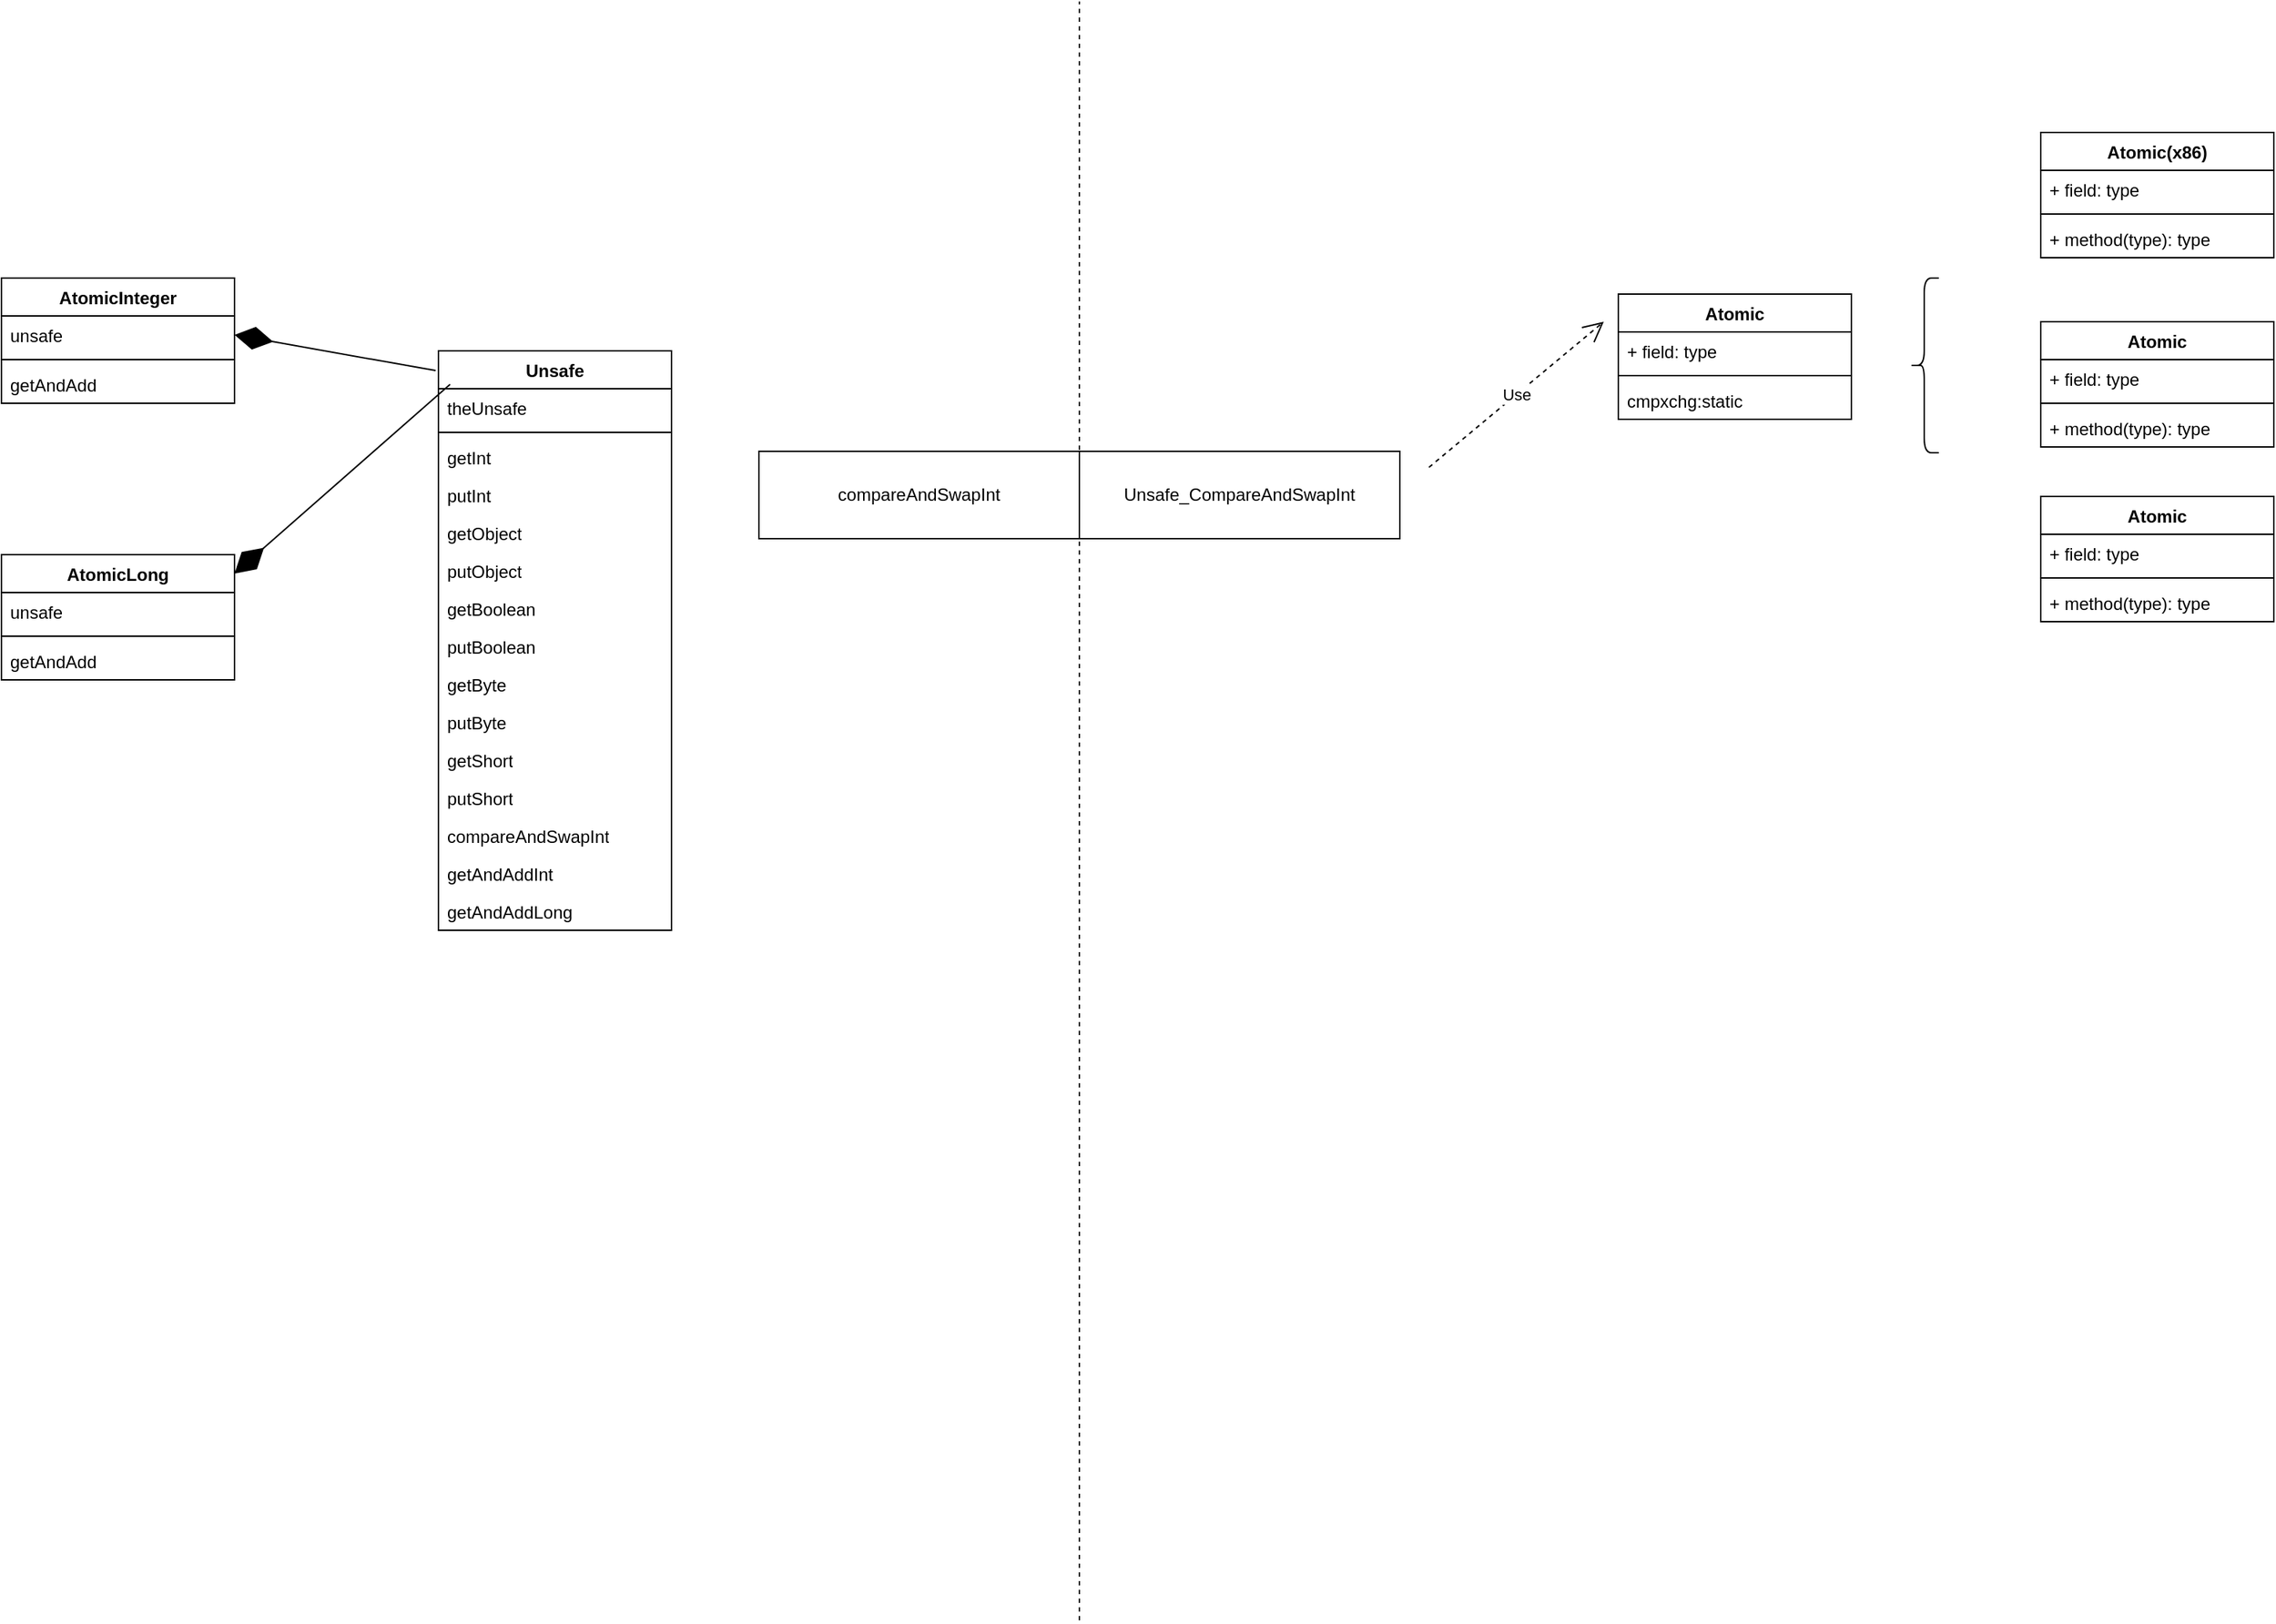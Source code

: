 <mxfile version="26.1.3">
  <diagram name="第 1 页" id="sGk-BDXGSIBbsmgNXmUb">
    <mxGraphModel dx="2000" dy="783" grid="1" gridSize="10" guides="1" tooltips="1" connect="1" arrows="1" fold="1" page="1" pageScale="1" pageWidth="827" pageHeight="1169" math="0" shadow="0">
      <root>
        <mxCell id="0" />
        <mxCell id="1" parent="0" />
        <mxCell id="ZnHZkL-u3UhZ3WalT_O1-1" value="" style="endArrow=none;dashed=1;rounded=0;" edge="1" parent="1">
          <mxGeometry width="50" height="50" relative="1" as="geometry">
            <mxPoint x="440" y="1152" as="sourcePoint" />
            <mxPoint x="440" y="40" as="targetPoint" />
          </mxGeometry>
        </mxCell>
        <mxCell id="ZnHZkL-u3UhZ3WalT_O1-2" value="Unsafe" style="swimlane;fontStyle=1;align=center;verticalAlign=top;childLayout=stackLayout;horizontal=1;startSize=26;horizontalStack=0;resizeParent=1;resizeParentMax=0;resizeLast=0;collapsible=1;marginBottom=0;whiteSpace=wrap;" vertex="1" parent="1">
          <mxGeometry y="280" width="160" height="398" as="geometry" />
        </mxCell>
        <mxCell id="ZnHZkL-u3UhZ3WalT_O1-3" value="theUnsafe" style="text;strokeColor=none;fillColor=none;align=left;verticalAlign=top;spacingLeft=4;spacingRight=4;overflow=hidden;rotatable=0;points=[[0,0.5],[1,0.5]];portConstraint=eastwest;whiteSpace=wrap;" vertex="1" parent="ZnHZkL-u3UhZ3WalT_O1-2">
          <mxGeometry y="26" width="160" height="26" as="geometry" />
        </mxCell>
        <mxCell id="ZnHZkL-u3UhZ3WalT_O1-4" value="" style="line;strokeWidth=1;fillColor=none;align=left;verticalAlign=middle;spacingTop=-1;spacingLeft=3;spacingRight=3;rotatable=0;labelPosition=right;points=[];portConstraint=eastwest;strokeColor=inherit;" vertex="1" parent="ZnHZkL-u3UhZ3WalT_O1-2">
          <mxGeometry y="52" width="160" height="8" as="geometry" />
        </mxCell>
        <mxCell id="ZnHZkL-u3UhZ3WalT_O1-5" value="getInt" style="text;strokeColor=none;fillColor=none;align=left;verticalAlign=top;spacingLeft=4;spacingRight=4;overflow=hidden;rotatable=0;points=[[0,0.5],[1,0.5]];portConstraint=eastwest;whiteSpace=wrap;" vertex="1" parent="ZnHZkL-u3UhZ3WalT_O1-2">
          <mxGeometry y="60" width="160" height="26" as="geometry" />
        </mxCell>
        <mxCell id="ZnHZkL-u3UhZ3WalT_O1-6" value="putInt" style="text;strokeColor=none;fillColor=none;align=left;verticalAlign=top;spacingLeft=4;spacingRight=4;overflow=hidden;rotatable=0;points=[[0,0.5],[1,0.5]];portConstraint=eastwest;whiteSpace=wrap;" vertex="1" parent="ZnHZkL-u3UhZ3WalT_O1-2">
          <mxGeometry y="86" width="160" height="26" as="geometry" />
        </mxCell>
        <mxCell id="ZnHZkL-u3UhZ3WalT_O1-7" value="getObject" style="text;strokeColor=none;fillColor=none;align=left;verticalAlign=top;spacingLeft=4;spacingRight=4;overflow=hidden;rotatable=0;points=[[0,0.5],[1,0.5]];portConstraint=eastwest;whiteSpace=wrap;" vertex="1" parent="ZnHZkL-u3UhZ3WalT_O1-2">
          <mxGeometry y="112" width="160" height="26" as="geometry" />
        </mxCell>
        <mxCell id="ZnHZkL-u3UhZ3WalT_O1-8" value="putObject" style="text;strokeColor=none;fillColor=none;align=left;verticalAlign=top;spacingLeft=4;spacingRight=4;overflow=hidden;rotatable=0;points=[[0,0.5],[1,0.5]];portConstraint=eastwest;whiteSpace=wrap;" vertex="1" parent="ZnHZkL-u3UhZ3WalT_O1-2">
          <mxGeometry y="138" width="160" height="26" as="geometry" />
        </mxCell>
        <mxCell id="ZnHZkL-u3UhZ3WalT_O1-9" value="getBoolean" style="text;strokeColor=none;fillColor=none;align=left;verticalAlign=top;spacingLeft=4;spacingRight=4;overflow=hidden;rotatable=0;points=[[0,0.5],[1,0.5]];portConstraint=eastwest;whiteSpace=wrap;" vertex="1" parent="ZnHZkL-u3UhZ3WalT_O1-2">
          <mxGeometry y="164" width="160" height="26" as="geometry" />
        </mxCell>
        <mxCell id="ZnHZkL-u3UhZ3WalT_O1-10" value="putBoolean" style="text;strokeColor=none;fillColor=none;align=left;verticalAlign=top;spacingLeft=4;spacingRight=4;overflow=hidden;rotatable=0;points=[[0,0.5],[1,0.5]];portConstraint=eastwest;whiteSpace=wrap;" vertex="1" parent="ZnHZkL-u3UhZ3WalT_O1-2">
          <mxGeometry y="190" width="160" height="26" as="geometry" />
        </mxCell>
        <mxCell id="ZnHZkL-u3UhZ3WalT_O1-11" value="getByte" style="text;strokeColor=none;fillColor=none;align=left;verticalAlign=top;spacingLeft=4;spacingRight=4;overflow=hidden;rotatable=0;points=[[0,0.5],[1,0.5]];portConstraint=eastwest;whiteSpace=wrap;" vertex="1" parent="ZnHZkL-u3UhZ3WalT_O1-2">
          <mxGeometry y="216" width="160" height="26" as="geometry" />
        </mxCell>
        <mxCell id="ZnHZkL-u3UhZ3WalT_O1-12" value="putByte" style="text;strokeColor=none;fillColor=none;align=left;verticalAlign=top;spacingLeft=4;spacingRight=4;overflow=hidden;rotatable=0;points=[[0,0.5],[1,0.5]];portConstraint=eastwest;whiteSpace=wrap;" vertex="1" parent="ZnHZkL-u3UhZ3WalT_O1-2">
          <mxGeometry y="242" width="160" height="26" as="geometry" />
        </mxCell>
        <mxCell id="ZnHZkL-u3UhZ3WalT_O1-13" value="getShort" style="text;strokeColor=none;fillColor=none;align=left;verticalAlign=top;spacingLeft=4;spacingRight=4;overflow=hidden;rotatable=0;points=[[0,0.5],[1,0.5]];portConstraint=eastwest;whiteSpace=wrap;" vertex="1" parent="ZnHZkL-u3UhZ3WalT_O1-2">
          <mxGeometry y="268" width="160" height="26" as="geometry" />
        </mxCell>
        <mxCell id="ZnHZkL-u3UhZ3WalT_O1-14" value="putShort" style="text;strokeColor=none;fillColor=none;align=left;verticalAlign=top;spacingLeft=4;spacingRight=4;overflow=hidden;rotatable=0;points=[[0,0.5],[1,0.5]];portConstraint=eastwest;whiteSpace=wrap;" vertex="1" parent="ZnHZkL-u3UhZ3WalT_O1-2">
          <mxGeometry y="294" width="160" height="26" as="geometry" />
        </mxCell>
        <mxCell id="ZnHZkL-u3UhZ3WalT_O1-21" value="compareAndSwapInt" style="text;strokeColor=none;fillColor=none;align=left;verticalAlign=top;spacingLeft=4;spacingRight=4;overflow=hidden;rotatable=0;points=[[0,0.5],[1,0.5]];portConstraint=eastwest;whiteSpace=wrap;" vertex="1" parent="ZnHZkL-u3UhZ3WalT_O1-2">
          <mxGeometry y="320" width="160" height="26" as="geometry" />
        </mxCell>
        <mxCell id="ZnHZkL-u3UhZ3WalT_O1-20" value="getAndAddInt" style="text;strokeColor=none;fillColor=none;align=left;verticalAlign=top;spacingLeft=4;spacingRight=4;overflow=hidden;rotatable=0;points=[[0,0.5],[1,0.5]];portConstraint=eastwest;whiteSpace=wrap;" vertex="1" parent="ZnHZkL-u3UhZ3WalT_O1-2">
          <mxGeometry y="346" width="160" height="26" as="geometry" />
        </mxCell>
        <mxCell id="ZnHZkL-u3UhZ3WalT_O1-53" value="getAndAddLong" style="text;strokeColor=none;fillColor=none;align=left;verticalAlign=top;spacingLeft=4;spacingRight=4;overflow=hidden;rotatable=0;points=[[0,0.5],[1,0.5]];portConstraint=eastwest;whiteSpace=wrap;" vertex="1" parent="ZnHZkL-u3UhZ3WalT_O1-2">
          <mxGeometry y="372" width="160" height="26" as="geometry" />
        </mxCell>
        <mxCell id="ZnHZkL-u3UhZ3WalT_O1-15" value="AtomicInteger" style="swimlane;fontStyle=1;align=center;verticalAlign=top;childLayout=stackLayout;horizontal=1;startSize=26;horizontalStack=0;resizeParent=1;resizeParentMax=0;resizeLast=0;collapsible=1;marginBottom=0;whiteSpace=wrap;" vertex="1" parent="1">
          <mxGeometry x="-300" y="230" width="160" height="86" as="geometry" />
        </mxCell>
        <mxCell id="ZnHZkL-u3UhZ3WalT_O1-16" value="unsafe" style="text;strokeColor=none;fillColor=none;align=left;verticalAlign=top;spacingLeft=4;spacingRight=4;overflow=hidden;rotatable=0;points=[[0,0.5],[1,0.5]];portConstraint=eastwest;whiteSpace=wrap;" vertex="1" parent="ZnHZkL-u3UhZ3WalT_O1-15">
          <mxGeometry y="26" width="160" height="26" as="geometry" />
        </mxCell>
        <mxCell id="ZnHZkL-u3UhZ3WalT_O1-17" value="" style="line;strokeWidth=1;fillColor=none;align=left;verticalAlign=middle;spacingTop=-1;spacingLeft=3;spacingRight=3;rotatable=0;labelPosition=right;points=[];portConstraint=eastwest;strokeColor=inherit;" vertex="1" parent="ZnHZkL-u3UhZ3WalT_O1-15">
          <mxGeometry y="52" width="160" height="8" as="geometry" />
        </mxCell>
        <mxCell id="ZnHZkL-u3UhZ3WalT_O1-18" value="getAndAdd" style="text;strokeColor=none;fillColor=none;align=left;verticalAlign=top;spacingLeft=4;spacingRight=4;overflow=hidden;rotatable=0;points=[[0,0.5],[1,0.5]];portConstraint=eastwest;whiteSpace=wrap;" vertex="1" parent="ZnHZkL-u3UhZ3WalT_O1-15">
          <mxGeometry y="60" width="160" height="26" as="geometry" />
        </mxCell>
        <mxCell id="ZnHZkL-u3UhZ3WalT_O1-19" value="" style="endArrow=diamondThin;endFill=1;endSize=24;rounded=0;entryX=1;entryY=0.5;entryDx=0;entryDy=0;exitX=-0.012;exitY=0.034;exitDx=0;exitDy=0;exitPerimeter=0;" edge="1" parent="1" source="ZnHZkL-u3UhZ3WalT_O1-2" target="ZnHZkL-u3UhZ3WalT_O1-16">
          <mxGeometry width="160" relative="1" as="geometry">
            <mxPoint x="-120" y="400" as="sourcePoint" />
            <mxPoint x="-80" y="270" as="targetPoint" />
          </mxGeometry>
        </mxCell>
        <mxCell id="ZnHZkL-u3UhZ3WalT_O1-22" value="compareAndSwapInt" style="rounded=0;whiteSpace=wrap;" vertex="1" parent="1">
          <mxGeometry x="220" y="349" width="220" height="60" as="geometry" />
        </mxCell>
        <mxCell id="ZnHZkL-u3UhZ3WalT_O1-24" value="Unsafe_CompareAndSwapInt" style="rounded=0;whiteSpace=wrap;" vertex="1" parent="1">
          <mxGeometry x="440" y="349" width="220" height="60" as="geometry" />
        </mxCell>
        <mxCell id="ZnHZkL-u3UhZ3WalT_O1-25" value="Atomic" style="swimlane;fontStyle=1;align=center;verticalAlign=top;childLayout=stackLayout;horizontal=1;startSize=26;horizontalStack=0;resizeParent=1;resizeParentMax=0;resizeLast=0;collapsible=1;marginBottom=0;whiteSpace=wrap;" vertex="1" parent="1">
          <mxGeometry x="810" y="241" width="160" height="86" as="geometry" />
        </mxCell>
        <mxCell id="ZnHZkL-u3UhZ3WalT_O1-26" value="+ field: type" style="text;strokeColor=none;fillColor=none;align=left;verticalAlign=top;spacingLeft=4;spacingRight=4;overflow=hidden;rotatable=0;points=[[0,0.5],[1,0.5]];portConstraint=eastwest;whiteSpace=wrap;" vertex="1" parent="ZnHZkL-u3UhZ3WalT_O1-25">
          <mxGeometry y="26" width="160" height="26" as="geometry" />
        </mxCell>
        <mxCell id="ZnHZkL-u3UhZ3WalT_O1-27" value="" style="line;strokeWidth=1;fillColor=none;align=left;verticalAlign=middle;spacingTop=-1;spacingLeft=3;spacingRight=3;rotatable=0;labelPosition=right;points=[];portConstraint=eastwest;strokeColor=inherit;" vertex="1" parent="ZnHZkL-u3UhZ3WalT_O1-25">
          <mxGeometry y="52" width="160" height="8" as="geometry" />
        </mxCell>
        <mxCell id="ZnHZkL-u3UhZ3WalT_O1-28" value="cmpxchg:static" style="text;strokeColor=none;fillColor=none;align=left;verticalAlign=top;spacingLeft=4;spacingRight=4;overflow=hidden;rotatable=0;points=[[0,0.5],[1,0.5]];portConstraint=eastwest;whiteSpace=wrap;" vertex="1" parent="ZnHZkL-u3UhZ3WalT_O1-25">
          <mxGeometry y="60" width="160" height="26" as="geometry" />
        </mxCell>
        <mxCell id="ZnHZkL-u3UhZ3WalT_O1-29" value="Atomic(x86)" style="swimlane;fontStyle=1;align=center;verticalAlign=top;childLayout=stackLayout;horizontal=1;startSize=26;horizontalStack=0;resizeParent=1;resizeParentMax=0;resizeLast=0;collapsible=1;marginBottom=0;whiteSpace=wrap;html=1;" vertex="1" parent="1">
          <mxGeometry x="1100" y="130" width="160" height="86" as="geometry" />
        </mxCell>
        <mxCell id="ZnHZkL-u3UhZ3WalT_O1-30" value="+ field: type" style="text;strokeColor=none;fillColor=none;align=left;verticalAlign=top;spacingLeft=4;spacingRight=4;overflow=hidden;rotatable=0;points=[[0,0.5],[1,0.5]];portConstraint=eastwest;whiteSpace=wrap;html=1;" vertex="1" parent="ZnHZkL-u3UhZ3WalT_O1-29">
          <mxGeometry y="26" width="160" height="26" as="geometry" />
        </mxCell>
        <mxCell id="ZnHZkL-u3UhZ3WalT_O1-31" value="" style="line;strokeWidth=1;fillColor=none;align=left;verticalAlign=middle;spacingTop=-1;spacingLeft=3;spacingRight=3;rotatable=0;labelPosition=right;points=[];portConstraint=eastwest;strokeColor=inherit;" vertex="1" parent="ZnHZkL-u3UhZ3WalT_O1-29">
          <mxGeometry y="52" width="160" height="8" as="geometry" />
        </mxCell>
        <mxCell id="ZnHZkL-u3UhZ3WalT_O1-32" value="+ method(type): type" style="text;strokeColor=none;fillColor=none;align=left;verticalAlign=top;spacingLeft=4;spacingRight=4;overflow=hidden;rotatable=0;points=[[0,0.5],[1,0.5]];portConstraint=eastwest;whiteSpace=wrap;html=1;" vertex="1" parent="ZnHZkL-u3UhZ3WalT_O1-29">
          <mxGeometry y="60" width="160" height="26" as="geometry" />
        </mxCell>
        <mxCell id="ZnHZkL-u3UhZ3WalT_O1-33" value="Atomic" style="swimlane;fontStyle=1;align=center;verticalAlign=top;childLayout=stackLayout;horizontal=1;startSize=26;horizontalStack=0;resizeParent=1;resizeParentMax=0;resizeLast=0;collapsible=1;marginBottom=0;whiteSpace=wrap;html=1;" vertex="1" parent="1">
          <mxGeometry x="1100" y="260" width="160" height="86" as="geometry" />
        </mxCell>
        <mxCell id="ZnHZkL-u3UhZ3WalT_O1-34" value="+ field: type" style="text;strokeColor=none;fillColor=none;align=left;verticalAlign=top;spacingLeft=4;spacingRight=4;overflow=hidden;rotatable=0;points=[[0,0.5],[1,0.5]];portConstraint=eastwest;whiteSpace=wrap;html=1;" vertex="1" parent="ZnHZkL-u3UhZ3WalT_O1-33">
          <mxGeometry y="26" width="160" height="26" as="geometry" />
        </mxCell>
        <mxCell id="ZnHZkL-u3UhZ3WalT_O1-35" value="" style="line;strokeWidth=1;fillColor=none;align=left;verticalAlign=middle;spacingTop=-1;spacingLeft=3;spacingRight=3;rotatable=0;labelPosition=right;points=[];portConstraint=eastwest;strokeColor=inherit;" vertex="1" parent="ZnHZkL-u3UhZ3WalT_O1-33">
          <mxGeometry y="52" width="160" height="8" as="geometry" />
        </mxCell>
        <mxCell id="ZnHZkL-u3UhZ3WalT_O1-36" value="+ method(type): type" style="text;strokeColor=none;fillColor=none;align=left;verticalAlign=top;spacingLeft=4;spacingRight=4;overflow=hidden;rotatable=0;points=[[0,0.5],[1,0.5]];portConstraint=eastwest;whiteSpace=wrap;html=1;" vertex="1" parent="ZnHZkL-u3UhZ3WalT_O1-33">
          <mxGeometry y="60" width="160" height="26" as="geometry" />
        </mxCell>
        <mxCell id="ZnHZkL-u3UhZ3WalT_O1-37" value="Atomic" style="swimlane;fontStyle=1;align=center;verticalAlign=top;childLayout=stackLayout;horizontal=1;startSize=26;horizontalStack=0;resizeParent=1;resizeParentMax=0;resizeLast=0;collapsible=1;marginBottom=0;whiteSpace=wrap;html=1;" vertex="1" parent="1">
          <mxGeometry x="1100" y="380" width="160" height="86" as="geometry" />
        </mxCell>
        <mxCell id="ZnHZkL-u3UhZ3WalT_O1-38" value="+ field: type" style="text;strokeColor=none;fillColor=none;align=left;verticalAlign=top;spacingLeft=4;spacingRight=4;overflow=hidden;rotatable=0;points=[[0,0.5],[1,0.5]];portConstraint=eastwest;whiteSpace=wrap;html=1;" vertex="1" parent="ZnHZkL-u3UhZ3WalT_O1-37">
          <mxGeometry y="26" width="160" height="26" as="geometry" />
        </mxCell>
        <mxCell id="ZnHZkL-u3UhZ3WalT_O1-39" value="" style="line;strokeWidth=1;fillColor=none;align=left;verticalAlign=middle;spacingTop=-1;spacingLeft=3;spacingRight=3;rotatable=0;labelPosition=right;points=[];portConstraint=eastwest;strokeColor=inherit;" vertex="1" parent="ZnHZkL-u3UhZ3WalT_O1-37">
          <mxGeometry y="52" width="160" height="8" as="geometry" />
        </mxCell>
        <mxCell id="ZnHZkL-u3UhZ3WalT_O1-40" value="+ method(type): type" style="text;strokeColor=none;fillColor=none;align=left;verticalAlign=top;spacingLeft=4;spacingRight=4;overflow=hidden;rotatable=0;points=[[0,0.5],[1,0.5]];portConstraint=eastwest;whiteSpace=wrap;html=1;" vertex="1" parent="ZnHZkL-u3UhZ3WalT_O1-37">
          <mxGeometry y="60" width="160" height="26" as="geometry" />
        </mxCell>
        <mxCell id="ZnHZkL-u3UhZ3WalT_O1-45" value="" style="shape=curlyBracket;whiteSpace=wrap;html=1;rounded=1;labelPosition=left;verticalLabelPosition=middle;align=right;verticalAlign=middle;" vertex="1" parent="1">
          <mxGeometry x="1010" y="230" width="20" height="120" as="geometry" />
        </mxCell>
        <mxCell id="ZnHZkL-u3UhZ3WalT_O1-46" value="Use" style="endArrow=open;endSize=12;dashed=1;html=1;rounded=0;" edge="1" parent="1">
          <mxGeometry width="160" relative="1" as="geometry">
            <mxPoint x="680" y="360" as="sourcePoint" />
            <mxPoint x="800" y="260" as="targetPoint" />
          </mxGeometry>
        </mxCell>
        <mxCell id="ZnHZkL-u3UhZ3WalT_O1-47" value="AtomicLong" style="swimlane;fontStyle=1;align=center;verticalAlign=top;childLayout=stackLayout;horizontal=1;startSize=26;horizontalStack=0;resizeParent=1;resizeParentMax=0;resizeLast=0;collapsible=1;marginBottom=0;whiteSpace=wrap;" vertex="1" parent="1">
          <mxGeometry x="-300" y="420" width="160" height="86" as="geometry" />
        </mxCell>
        <mxCell id="ZnHZkL-u3UhZ3WalT_O1-48" value="unsafe" style="text;strokeColor=none;fillColor=none;align=left;verticalAlign=top;spacingLeft=4;spacingRight=4;overflow=hidden;rotatable=0;points=[[0,0.5],[1,0.5]];portConstraint=eastwest;whiteSpace=wrap;" vertex="1" parent="ZnHZkL-u3UhZ3WalT_O1-47">
          <mxGeometry y="26" width="160" height="26" as="geometry" />
        </mxCell>
        <mxCell id="ZnHZkL-u3UhZ3WalT_O1-49" value="" style="line;strokeWidth=1;fillColor=none;align=left;verticalAlign=middle;spacingTop=-1;spacingLeft=3;spacingRight=3;rotatable=0;labelPosition=right;points=[];portConstraint=eastwest;strokeColor=inherit;" vertex="1" parent="ZnHZkL-u3UhZ3WalT_O1-47">
          <mxGeometry y="52" width="160" height="8" as="geometry" />
        </mxCell>
        <mxCell id="ZnHZkL-u3UhZ3WalT_O1-50" value="getAndAdd" style="text;strokeColor=none;fillColor=none;align=left;verticalAlign=top;spacingLeft=4;spacingRight=4;overflow=hidden;rotatable=0;points=[[0,0.5],[1,0.5]];portConstraint=eastwest;whiteSpace=wrap;" vertex="1" parent="ZnHZkL-u3UhZ3WalT_O1-47">
          <mxGeometry y="60" width="160" height="26" as="geometry" />
        </mxCell>
        <mxCell id="ZnHZkL-u3UhZ3WalT_O1-51" value="" style="endArrow=diamondThin;endFill=1;endSize=24;rounded=0;entryX=1;entryY=0.151;entryDx=0;entryDy=0;exitX=-0.012;exitY=0.034;exitDx=0;exitDy=0;exitPerimeter=0;entryPerimeter=0;" edge="1" parent="1" target="ZnHZkL-u3UhZ3WalT_O1-47">
          <mxGeometry width="160" relative="1" as="geometry">
            <mxPoint x="8" y="303" as="sourcePoint" />
            <mxPoint x="-130" y="279" as="targetPoint" />
          </mxGeometry>
        </mxCell>
      </root>
    </mxGraphModel>
  </diagram>
</mxfile>
